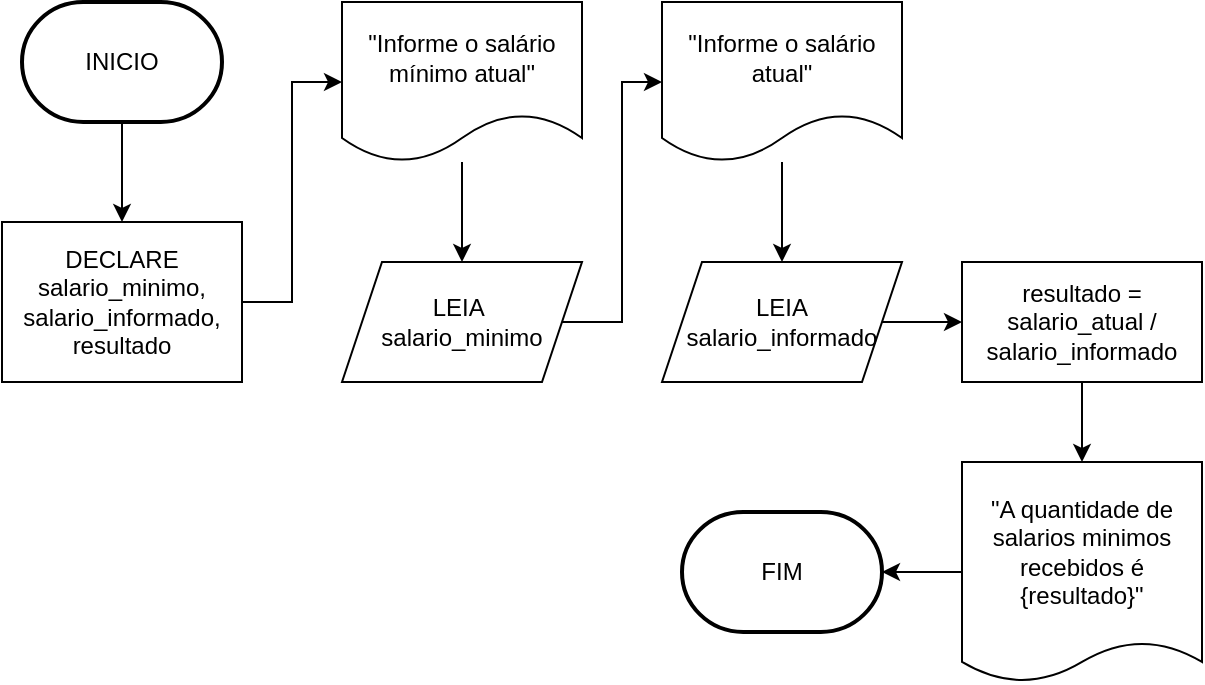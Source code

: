 <mxfile version="21.7.2" type="device">
  <diagram name="Page-1" id="C267cvMq3cxIo5fjZX8C">
    <mxGraphModel dx="1908" dy="1204" grid="1" gridSize="10" guides="1" tooltips="1" connect="1" arrows="1" fold="1" page="1" pageScale="1" pageWidth="850" pageHeight="1100" math="0" shadow="0">
      <root>
        <mxCell id="0" />
        <mxCell id="1" parent="0" />
        <mxCell id="q0nmSAfqa_ipUZ4Xmpp5-1" value="FIM" style="strokeWidth=2;html=1;shape=mxgraph.flowchart.terminator;whiteSpace=wrap;" vertex="1" parent="1">
          <mxGeometry x="465" y="635" width="100" height="60" as="geometry" />
        </mxCell>
        <mxCell id="q0nmSAfqa_ipUZ4Xmpp5-4" value="" style="edgeStyle=orthogonalEdgeStyle;rounded=0;orthogonalLoop=1;jettySize=auto;html=1;" edge="1" parent="1" source="q0nmSAfqa_ipUZ4Xmpp5-2" target="q0nmSAfqa_ipUZ4Xmpp5-3">
          <mxGeometry relative="1" as="geometry" />
        </mxCell>
        <mxCell id="q0nmSAfqa_ipUZ4Xmpp5-2" value="INICIO" style="strokeWidth=2;html=1;shape=mxgraph.flowchart.terminator;whiteSpace=wrap;" vertex="1" parent="1">
          <mxGeometry x="135" y="380" width="100" height="60" as="geometry" />
        </mxCell>
        <mxCell id="q0nmSAfqa_ipUZ4Xmpp5-6" style="edgeStyle=orthogonalEdgeStyle;rounded=0;orthogonalLoop=1;jettySize=auto;html=1;entryX=0;entryY=0.5;entryDx=0;entryDy=0;" edge="1" parent="1" source="q0nmSAfqa_ipUZ4Xmpp5-3" target="q0nmSAfqa_ipUZ4Xmpp5-5">
          <mxGeometry relative="1" as="geometry" />
        </mxCell>
        <mxCell id="q0nmSAfqa_ipUZ4Xmpp5-3" value="DECLARE salario_minimo, salario_informado, resultado" style="rounded=0;whiteSpace=wrap;html=1;" vertex="1" parent="1">
          <mxGeometry x="125" y="490" width="120" height="80" as="geometry" />
        </mxCell>
        <mxCell id="q0nmSAfqa_ipUZ4Xmpp5-10" value="" style="edgeStyle=orthogonalEdgeStyle;rounded=0;orthogonalLoop=1;jettySize=auto;html=1;" edge="1" parent="1" source="q0nmSAfqa_ipUZ4Xmpp5-5" target="q0nmSAfqa_ipUZ4Xmpp5-7">
          <mxGeometry relative="1" as="geometry" />
        </mxCell>
        <mxCell id="q0nmSAfqa_ipUZ4Xmpp5-5" value="&quot;Informe o salário mínimo atual&quot;" style="shape=document;whiteSpace=wrap;html=1;boundedLbl=1;" vertex="1" parent="1">
          <mxGeometry x="295" y="380" width="120" height="80" as="geometry" />
        </mxCell>
        <mxCell id="q0nmSAfqa_ipUZ4Xmpp5-12" style="edgeStyle=orthogonalEdgeStyle;rounded=0;orthogonalLoop=1;jettySize=auto;html=1;entryX=0;entryY=0.5;entryDx=0;entryDy=0;" edge="1" parent="1" source="q0nmSAfqa_ipUZ4Xmpp5-7" target="q0nmSAfqa_ipUZ4Xmpp5-8">
          <mxGeometry relative="1" as="geometry" />
        </mxCell>
        <mxCell id="q0nmSAfqa_ipUZ4Xmpp5-7" value="&lt;div&gt;LEIA&amp;nbsp;&lt;/div&gt;&lt;div&gt;salario_minimo&lt;/div&gt;" style="shape=parallelogram;perimeter=parallelogramPerimeter;whiteSpace=wrap;html=1;fixedSize=1;" vertex="1" parent="1">
          <mxGeometry x="295" y="510" width="120" height="60" as="geometry" />
        </mxCell>
        <mxCell id="q0nmSAfqa_ipUZ4Xmpp5-11" value="" style="edgeStyle=orthogonalEdgeStyle;rounded=0;orthogonalLoop=1;jettySize=auto;html=1;" edge="1" parent="1" source="q0nmSAfqa_ipUZ4Xmpp5-8" target="q0nmSAfqa_ipUZ4Xmpp5-9">
          <mxGeometry relative="1" as="geometry" />
        </mxCell>
        <mxCell id="q0nmSAfqa_ipUZ4Xmpp5-8" value="&quot;Informe o salário atual&quot;" style="shape=document;whiteSpace=wrap;html=1;boundedLbl=1;" vertex="1" parent="1">
          <mxGeometry x="455" y="380" width="120" height="80" as="geometry" />
        </mxCell>
        <mxCell id="q0nmSAfqa_ipUZ4Xmpp5-14" value="" style="edgeStyle=orthogonalEdgeStyle;rounded=0;orthogonalLoop=1;jettySize=auto;html=1;" edge="1" parent="1" source="q0nmSAfqa_ipUZ4Xmpp5-9" target="q0nmSAfqa_ipUZ4Xmpp5-13">
          <mxGeometry relative="1" as="geometry" />
        </mxCell>
        <mxCell id="q0nmSAfqa_ipUZ4Xmpp5-9" value="&lt;div&gt;LEIA&lt;/div&gt;&lt;div&gt;salario_informado&lt;br&gt;&lt;/div&gt;" style="shape=parallelogram;perimeter=parallelogramPerimeter;whiteSpace=wrap;html=1;fixedSize=1;" vertex="1" parent="1">
          <mxGeometry x="455" y="510" width="120" height="60" as="geometry" />
        </mxCell>
        <mxCell id="q0nmSAfqa_ipUZ4Xmpp5-17" value="" style="edgeStyle=orthogonalEdgeStyle;rounded=0;orthogonalLoop=1;jettySize=auto;html=1;" edge="1" parent="1" source="q0nmSAfqa_ipUZ4Xmpp5-13" target="q0nmSAfqa_ipUZ4Xmpp5-16">
          <mxGeometry relative="1" as="geometry" />
        </mxCell>
        <mxCell id="q0nmSAfqa_ipUZ4Xmpp5-13" value="&lt;div&gt;resultado = salario_atual / salario_informado&lt;br&gt;&lt;/div&gt;" style="rounded=0;whiteSpace=wrap;html=1;" vertex="1" parent="1">
          <mxGeometry x="605" y="510" width="120" height="60" as="geometry" />
        </mxCell>
        <mxCell id="q0nmSAfqa_ipUZ4Xmpp5-18" value="" style="edgeStyle=orthogonalEdgeStyle;rounded=0;orthogonalLoop=1;jettySize=auto;html=1;" edge="1" parent="1" source="q0nmSAfqa_ipUZ4Xmpp5-16" target="q0nmSAfqa_ipUZ4Xmpp5-1">
          <mxGeometry relative="1" as="geometry" />
        </mxCell>
        <mxCell id="q0nmSAfqa_ipUZ4Xmpp5-16" value="&quot;A quantidade de salarios minimos recebidos é {resultado}&quot;" style="shape=document;whiteSpace=wrap;html=1;boundedLbl=1;size=0.182;" vertex="1" parent="1">
          <mxGeometry x="605" y="610" width="120" height="110" as="geometry" />
        </mxCell>
      </root>
    </mxGraphModel>
  </diagram>
</mxfile>
